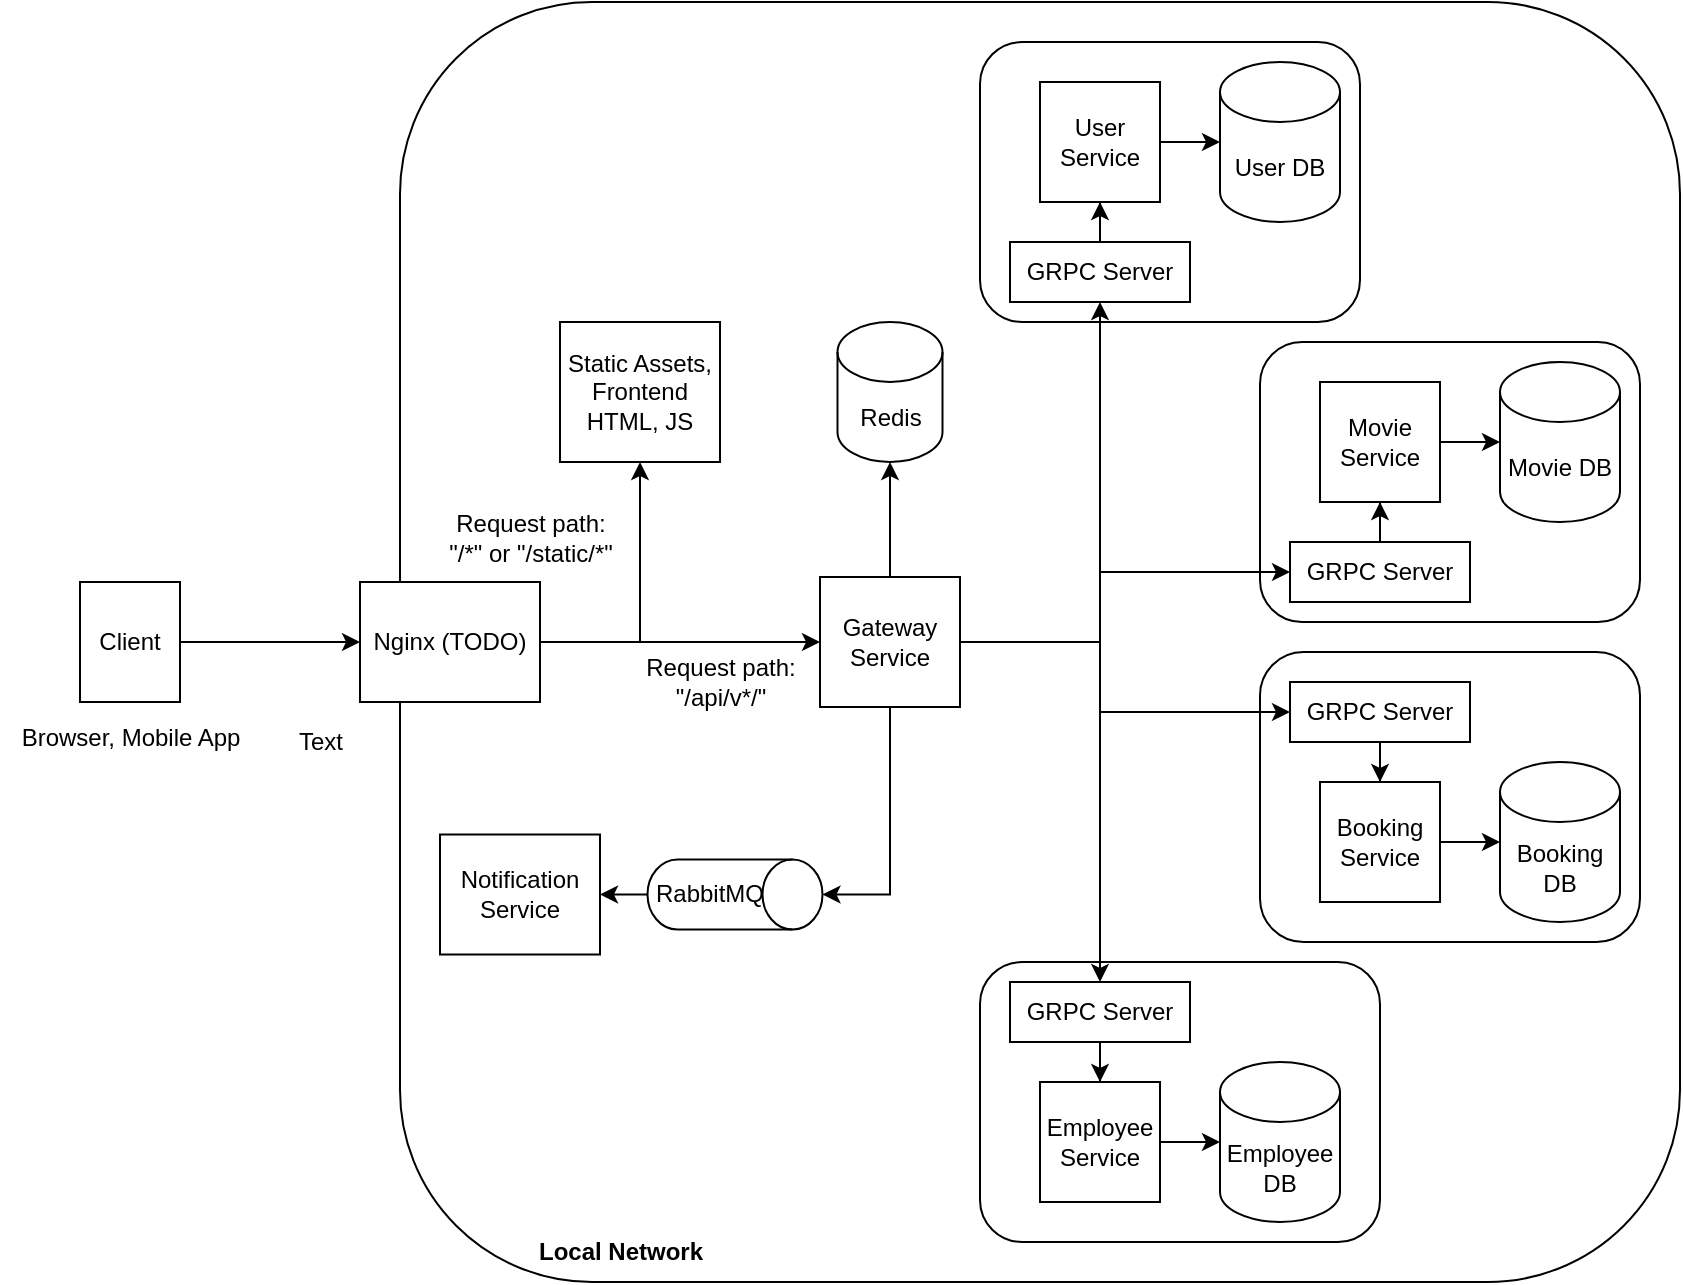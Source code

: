 <mxfile version="20.6.0" type="device"><diagram id="goHEIU9LMS_2Ju_cT0DD" name="Page-1"><mxGraphModel dx="2148" dy="1774" grid="1" gridSize="10" guides="1" tooltips="1" connect="1" arrows="1" fold="1" page="1" pageScale="1" pageWidth="850" pageHeight="1100" math="0" shadow="0"><root><mxCell id="0"/><mxCell id="1" parent="0"/><mxCell id="iLLu2kqP-KYAxn4H_11A-66" value="" style="rounded=1;whiteSpace=wrap;html=1;fillColor=none;" vertex="1" parent="1"><mxGeometry x="190" y="-100" width="640" height="640" as="geometry"/></mxCell><mxCell id="iLLu2kqP-KYAxn4H_11A-2" style="edgeStyle=orthogonalEdgeStyle;rounded=0;orthogonalLoop=1;jettySize=auto;html=1;entryX=0;entryY=0.5;entryDx=0;entryDy=0;" edge="1" parent="1" source="iLLu2kqP-KYAxn4H_11A-1" target="iLLu2kqP-KYAxn4H_11A-3"><mxGeometry relative="1" as="geometry"><mxPoint x="220" y="220" as="targetPoint"/></mxGeometry></mxCell><mxCell id="iLLu2kqP-KYAxn4H_11A-1" value="Client" style="rounded=0;whiteSpace=wrap;html=1;" vertex="1" parent="1"><mxGeometry x="30" y="190" width="50" height="60" as="geometry"/></mxCell><mxCell id="iLLu2kqP-KYAxn4H_11A-4" style="edgeStyle=orthogonalEdgeStyle;rounded=0;orthogonalLoop=1;jettySize=auto;html=1;entryX=0.5;entryY=1;entryDx=0;entryDy=0;" edge="1" parent="1" source="iLLu2kqP-KYAxn4H_11A-3" target="iLLu2kqP-KYAxn4H_11A-5"><mxGeometry relative="1" as="geometry"><mxPoint x="310" y="140" as="targetPoint"/></mxGeometry></mxCell><mxCell id="iLLu2kqP-KYAxn4H_11A-8" style="edgeStyle=orthogonalEdgeStyle;rounded=0;orthogonalLoop=1;jettySize=auto;html=1;entryX=0;entryY=0.5;entryDx=0;entryDy=0;" edge="1" parent="1" source="iLLu2kqP-KYAxn4H_11A-3" target="iLLu2kqP-KYAxn4H_11A-9"><mxGeometry relative="1" as="geometry"><mxPoint x="410" y="220" as="targetPoint"/></mxGeometry></mxCell><mxCell id="iLLu2kqP-KYAxn4H_11A-3" value="Nginx (TODO)" style="rounded=0;whiteSpace=wrap;html=1;" vertex="1" parent="1"><mxGeometry x="170" y="190" width="90" height="60" as="geometry"/></mxCell><mxCell id="iLLu2kqP-KYAxn4H_11A-5" value="Static Assets, Frontend HTML, JS" style="rounded=0;whiteSpace=wrap;html=1;" vertex="1" parent="1"><mxGeometry x="270" y="60" width="80" height="70" as="geometry"/></mxCell><mxCell id="iLLu2kqP-KYAxn4H_11A-6" value="Request path: &lt;br&gt;&quot;/*&quot; or &quot;/static/*&quot;" style="text;html=1;align=center;verticalAlign=middle;resizable=0;points=[];autosize=1;strokeColor=none;fillColor=none;" vertex="1" parent="1"><mxGeometry x="200" y="147.5" width="110" height="40" as="geometry"/></mxCell><mxCell id="iLLu2kqP-KYAxn4H_11A-7" value="Request path: &lt;br&gt;&quot;/api/v*/&quot;" style="text;html=1;align=center;verticalAlign=middle;resizable=0;points=[];autosize=1;strokeColor=none;fillColor=none;" vertex="1" parent="1"><mxGeometry x="300" y="220" width="100" height="40" as="geometry"/></mxCell><mxCell id="iLLu2kqP-KYAxn4H_11A-27" style="edgeStyle=orthogonalEdgeStyle;rounded=0;orthogonalLoop=1;jettySize=auto;html=1;entryX=0.5;entryY=1;entryDx=0;entryDy=0;" edge="1" parent="1" source="iLLu2kqP-KYAxn4H_11A-9" target="iLLu2kqP-KYAxn4H_11A-18"><mxGeometry relative="1" as="geometry"><Array as="points"><mxPoint x="540" y="220"/></Array></mxGeometry></mxCell><mxCell id="iLLu2kqP-KYAxn4H_11A-31" style="edgeStyle=orthogonalEdgeStyle;rounded=0;orthogonalLoop=1;jettySize=auto;html=1;entryX=0.5;entryY=0;entryDx=0;entryDy=0;" edge="1" parent="1" source="iLLu2kqP-KYAxn4H_11A-9" target="iLLu2kqP-KYAxn4H_11A-25"><mxGeometry relative="1" as="geometry"/></mxCell><mxCell id="iLLu2kqP-KYAxn4H_11A-33" style="edgeStyle=orthogonalEdgeStyle;rounded=0;orthogonalLoop=1;jettySize=auto;html=1;entryX=0.5;entryY=1;entryDx=0;entryDy=0;entryPerimeter=0;" edge="1" parent="1" source="iLLu2kqP-KYAxn4H_11A-9" target="iLLu2kqP-KYAxn4H_11A-32"><mxGeometry relative="1" as="geometry"/></mxCell><mxCell id="iLLu2kqP-KYAxn4H_11A-49" style="edgeStyle=orthogonalEdgeStyle;rounded=0;orthogonalLoop=1;jettySize=auto;html=1;entryX=0;entryY=0.5;entryDx=0;entryDy=0;" edge="1" parent="1" source="iLLu2kqP-KYAxn4H_11A-9" target="iLLu2kqP-KYAxn4H_11A-47"><mxGeometry relative="1" as="geometry"><Array as="points"><mxPoint x="540" y="220"/><mxPoint x="540" y="255"/></Array></mxGeometry></mxCell><mxCell id="iLLu2kqP-KYAxn4H_11A-57" style="edgeStyle=orthogonalEdgeStyle;rounded=0;orthogonalLoop=1;jettySize=auto;html=1;entryX=0;entryY=0.5;entryDx=0;entryDy=0;" edge="1" parent="1" source="iLLu2kqP-KYAxn4H_11A-9" target="iLLu2kqP-KYAxn4H_11A-56"><mxGeometry relative="1" as="geometry"><Array as="points"><mxPoint x="540" y="220"/><mxPoint x="540" y="185"/></Array></mxGeometry></mxCell><mxCell id="iLLu2kqP-KYAxn4H_11A-64" value="" style="edgeStyle=orthogonalEdgeStyle;rounded=0;orthogonalLoop=1;jettySize=auto;html=1;entryX=0.5;entryY=0;entryDx=0;entryDy=0;entryPerimeter=0;" edge="1" parent="1" source="iLLu2kqP-KYAxn4H_11A-9" target="iLLu2kqP-KYAxn4H_11A-62"><mxGeometry relative="1" as="geometry"/></mxCell><mxCell id="iLLu2kqP-KYAxn4H_11A-9" value="Gateway Service" style="rounded=0;whiteSpace=wrap;html=1;" vertex="1" parent="1"><mxGeometry x="400" y="187.5" width="70" height="65" as="geometry"/></mxCell><mxCell id="iLLu2kqP-KYAxn4H_11A-15" style="edgeStyle=orthogonalEdgeStyle;rounded=0;orthogonalLoop=1;jettySize=auto;html=1;" edge="1" parent="1" source="iLLu2kqP-KYAxn4H_11A-14" target="iLLu2kqP-KYAxn4H_11A-16"><mxGeometry relative="1" as="geometry"><mxPoint x="600" y="-20" as="targetPoint"/></mxGeometry></mxCell><mxCell id="iLLu2kqP-KYAxn4H_11A-14" value="User Service" style="rounded=0;whiteSpace=wrap;html=1;" vertex="1" parent="1"><mxGeometry x="510" y="-60" width="60" height="60" as="geometry"/></mxCell><mxCell id="iLLu2kqP-KYAxn4H_11A-16" value="User DB" style="shape=cylinder3;whiteSpace=wrap;html=1;boundedLbl=1;backgroundOutline=1;size=15;" vertex="1" parent="1"><mxGeometry x="600" y="-70" width="60" height="80" as="geometry"/></mxCell><mxCell id="iLLu2kqP-KYAxn4H_11A-19" style="edgeStyle=orthogonalEdgeStyle;rounded=0;orthogonalLoop=1;jettySize=auto;html=1;entryX=0.5;entryY=1;entryDx=0;entryDy=0;" edge="1" parent="1" source="iLLu2kqP-KYAxn4H_11A-18" target="iLLu2kqP-KYAxn4H_11A-14"><mxGeometry relative="1" as="geometry"/></mxCell><mxCell id="iLLu2kqP-KYAxn4H_11A-18" value="GRPC Server" style="rounded=0;whiteSpace=wrap;html=1;fillColor=default;" vertex="1" parent="1"><mxGeometry x="495" y="20" width="90" height="30" as="geometry"/></mxCell><mxCell id="iLLu2kqP-KYAxn4H_11A-21" style="edgeStyle=orthogonalEdgeStyle;rounded=0;orthogonalLoop=1;jettySize=auto;html=1;" edge="1" parent="1" source="iLLu2kqP-KYAxn4H_11A-22" target="iLLu2kqP-KYAxn4H_11A-23"><mxGeometry relative="1" as="geometry"><mxPoint x="600" y="480" as="targetPoint"/></mxGeometry></mxCell><mxCell id="iLLu2kqP-KYAxn4H_11A-22" value="Employee Service" style="rounded=0;whiteSpace=wrap;html=1;" vertex="1" parent="1"><mxGeometry x="510" y="440" width="60" height="60" as="geometry"/></mxCell><mxCell id="iLLu2kqP-KYAxn4H_11A-23" value="Employee DB" style="shape=cylinder3;whiteSpace=wrap;html=1;boundedLbl=1;backgroundOutline=1;size=15;" vertex="1" parent="1"><mxGeometry x="600" y="430" width="60" height="80" as="geometry"/></mxCell><mxCell id="iLLu2kqP-KYAxn4H_11A-34" style="edgeStyle=orthogonalEdgeStyle;rounded=0;orthogonalLoop=1;jettySize=auto;html=1;" edge="1" parent="1" source="iLLu2kqP-KYAxn4H_11A-25" target="iLLu2kqP-KYAxn4H_11A-22"><mxGeometry relative="1" as="geometry"/></mxCell><mxCell id="iLLu2kqP-KYAxn4H_11A-25" value="GRPC Server" style="rounded=0;whiteSpace=wrap;html=1;fillColor=default;" vertex="1" parent="1"><mxGeometry x="495" y="390" width="90" height="30" as="geometry"/></mxCell><mxCell id="iLLu2kqP-KYAxn4H_11A-32" value="Redis" style="shape=cylinder3;whiteSpace=wrap;html=1;boundedLbl=1;backgroundOutline=1;size=15;fillColor=default;" vertex="1" parent="1"><mxGeometry x="408.75" y="60" width="52.5" height="70" as="geometry"/></mxCell><mxCell id="iLLu2kqP-KYAxn4H_11A-43" style="edgeStyle=orthogonalEdgeStyle;rounded=0;orthogonalLoop=1;jettySize=auto;html=1;" edge="1" parent="1" source="iLLu2kqP-KYAxn4H_11A-44" target="iLLu2kqP-KYAxn4H_11A-45"><mxGeometry relative="1" as="geometry"><mxPoint x="740" y="330" as="targetPoint"/></mxGeometry></mxCell><mxCell id="iLLu2kqP-KYAxn4H_11A-44" value="Booking Service" style="rounded=0;whiteSpace=wrap;html=1;" vertex="1" parent="1"><mxGeometry x="650" y="290" width="60" height="60" as="geometry"/></mxCell><mxCell id="iLLu2kqP-KYAxn4H_11A-45" value="Booking DB" style="shape=cylinder3;whiteSpace=wrap;html=1;boundedLbl=1;backgroundOutline=1;size=15;" vertex="1" parent="1"><mxGeometry x="740" y="280" width="60" height="80" as="geometry"/></mxCell><mxCell id="iLLu2kqP-KYAxn4H_11A-46" style="edgeStyle=orthogonalEdgeStyle;rounded=0;orthogonalLoop=1;jettySize=auto;html=1;" edge="1" parent="1" source="iLLu2kqP-KYAxn4H_11A-47" target="iLLu2kqP-KYAxn4H_11A-44"><mxGeometry relative="1" as="geometry"/></mxCell><mxCell id="iLLu2kqP-KYAxn4H_11A-47" value="GRPC Server" style="rounded=0;whiteSpace=wrap;html=1;fillColor=default;" vertex="1" parent="1"><mxGeometry x="635" y="240" width="90" height="30" as="geometry"/></mxCell><mxCell id="iLLu2kqP-KYAxn4H_11A-52" style="edgeStyle=orthogonalEdgeStyle;rounded=0;orthogonalLoop=1;jettySize=auto;html=1;" edge="1" parent="1" source="iLLu2kqP-KYAxn4H_11A-53" target="iLLu2kqP-KYAxn4H_11A-54"><mxGeometry relative="1" as="geometry"><mxPoint x="740" y="130" as="targetPoint"/></mxGeometry></mxCell><mxCell id="iLLu2kqP-KYAxn4H_11A-53" value="Movie Service" style="rounded=0;whiteSpace=wrap;html=1;" vertex="1" parent="1"><mxGeometry x="650" y="90" width="60" height="60" as="geometry"/></mxCell><mxCell id="iLLu2kqP-KYAxn4H_11A-54" value="Movie DB" style="shape=cylinder3;whiteSpace=wrap;html=1;boundedLbl=1;backgroundOutline=1;size=15;" vertex="1" parent="1"><mxGeometry x="740" y="80" width="60" height="80" as="geometry"/></mxCell><mxCell id="iLLu2kqP-KYAxn4H_11A-55" style="edgeStyle=orthogonalEdgeStyle;rounded=0;orthogonalLoop=1;jettySize=auto;html=1;entryX=0.5;entryY=1;entryDx=0;entryDy=0;" edge="1" parent="1" source="iLLu2kqP-KYAxn4H_11A-56" target="iLLu2kqP-KYAxn4H_11A-53"><mxGeometry relative="1" as="geometry"/></mxCell><mxCell id="iLLu2kqP-KYAxn4H_11A-56" value="GRPC Server" style="rounded=0;whiteSpace=wrap;html=1;fillColor=default;" vertex="1" parent="1"><mxGeometry x="635" y="170" width="90" height="30" as="geometry"/></mxCell><mxCell id="iLLu2kqP-KYAxn4H_11A-59" value="Browser, Mobile App" style="text;html=1;align=center;verticalAlign=middle;resizable=0;points=[];autosize=1;strokeColor=none;fillColor=none;" vertex="1" parent="1"><mxGeometry x="-10" y="252.5" width="130" height="30" as="geometry"/></mxCell><mxCell id="iLLu2kqP-KYAxn4H_11A-60" value="Notification Service" style="rounded=0;whiteSpace=wrap;html=1;fillColor=default;" vertex="1" parent="1"><mxGeometry x="210" y="316.25" width="80" height="60" as="geometry"/></mxCell><mxCell id="iLLu2kqP-KYAxn4H_11A-73" style="edgeStyle=orthogonalEdgeStyle;rounded=0;orthogonalLoop=1;jettySize=auto;html=1;entryX=1;entryY=0.5;entryDx=0;entryDy=0;" edge="1" parent="1" source="iLLu2kqP-KYAxn4H_11A-62" target="iLLu2kqP-KYAxn4H_11A-60"><mxGeometry relative="1" as="geometry"/></mxCell><mxCell id="iLLu2kqP-KYAxn4H_11A-62" value="" style="shape=cylinder3;whiteSpace=wrap;html=1;boundedLbl=1;backgroundOutline=1;size=15;fillColor=default;rotation=90;" vertex="1" parent="1"><mxGeometry x="340" y="302.5" width="35" height="87.5" as="geometry"/></mxCell><mxCell id="iLLu2kqP-KYAxn4H_11A-67" value="&lt;b&gt;Local Network&lt;/b&gt;" style="text;html=1;align=center;verticalAlign=middle;resizable=0;points=[];autosize=1;strokeColor=none;fillColor=none;" vertex="1" parent="1"><mxGeometry x="245" y="510" width="110" height="30" as="geometry"/></mxCell><mxCell id="iLLu2kqP-KYAxn4H_11A-68" value="Text" style="text;html=1;align=center;verticalAlign=middle;resizable=0;points=[];autosize=1;strokeColor=none;fillColor=none;" vertex="1" parent="1"><mxGeometry x="125" y="255" width="50" height="30" as="geometry"/></mxCell><mxCell id="iLLu2kqP-KYAxn4H_11A-69" value="" style="rounded=1;whiteSpace=wrap;html=1;fillColor=none;" vertex="1" parent="1"><mxGeometry x="480" y="-80" width="190" height="140" as="geometry"/></mxCell><mxCell id="iLLu2kqP-KYAxn4H_11A-70" value="" style="rounded=1;whiteSpace=wrap;html=1;fillColor=none;" vertex="1" parent="1"><mxGeometry x="620" y="70" width="190" height="140" as="geometry"/></mxCell><mxCell id="iLLu2kqP-KYAxn4H_11A-71" value="" style="rounded=1;whiteSpace=wrap;html=1;fillColor=none;" vertex="1" parent="1"><mxGeometry x="620" y="225" width="190" height="145" as="geometry"/></mxCell><mxCell id="iLLu2kqP-KYAxn4H_11A-72" value="" style="rounded=1;whiteSpace=wrap;html=1;fillColor=none;" vertex="1" parent="1"><mxGeometry x="480" y="380" width="200" height="140" as="geometry"/></mxCell><mxCell id="iLLu2kqP-KYAxn4H_11A-74" value="RabbitMQ" style="text;html=1;strokeColor=none;fillColor=none;align=center;verticalAlign=middle;whiteSpace=wrap;rounded=0;" vertex="1" parent="1"><mxGeometry x="320" y="331.25" width="50" height="30" as="geometry"/></mxCell></root></mxGraphModel></diagram></mxfile>